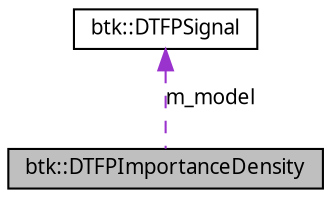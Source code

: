 digraph G
{
  edge [fontname="FreeSans.ttf",fontsize="10",labelfontname="FreeSans.ttf",labelfontsize="10"];
  node [fontname="FreeSans.ttf",fontsize="10",shape=record];
  Node1 [label="btk::DTFPImportanceDensity",height=0.2,width=0.4,color="black", fillcolor="grey75", style="filled" fontcolor="black"];
  Node2 -> Node1 [dir=back,color="darkorchid3",fontsize="10",style="dashed",label="m_model",fontname="FreeSans.ttf"];
  Node2 [label="btk::DTFPSignal",height=0.2,width=0.4,color="black", fillcolor="white", style="filled",URL="$classbtk_1_1_d_t_f_p_signal.html"];
}
